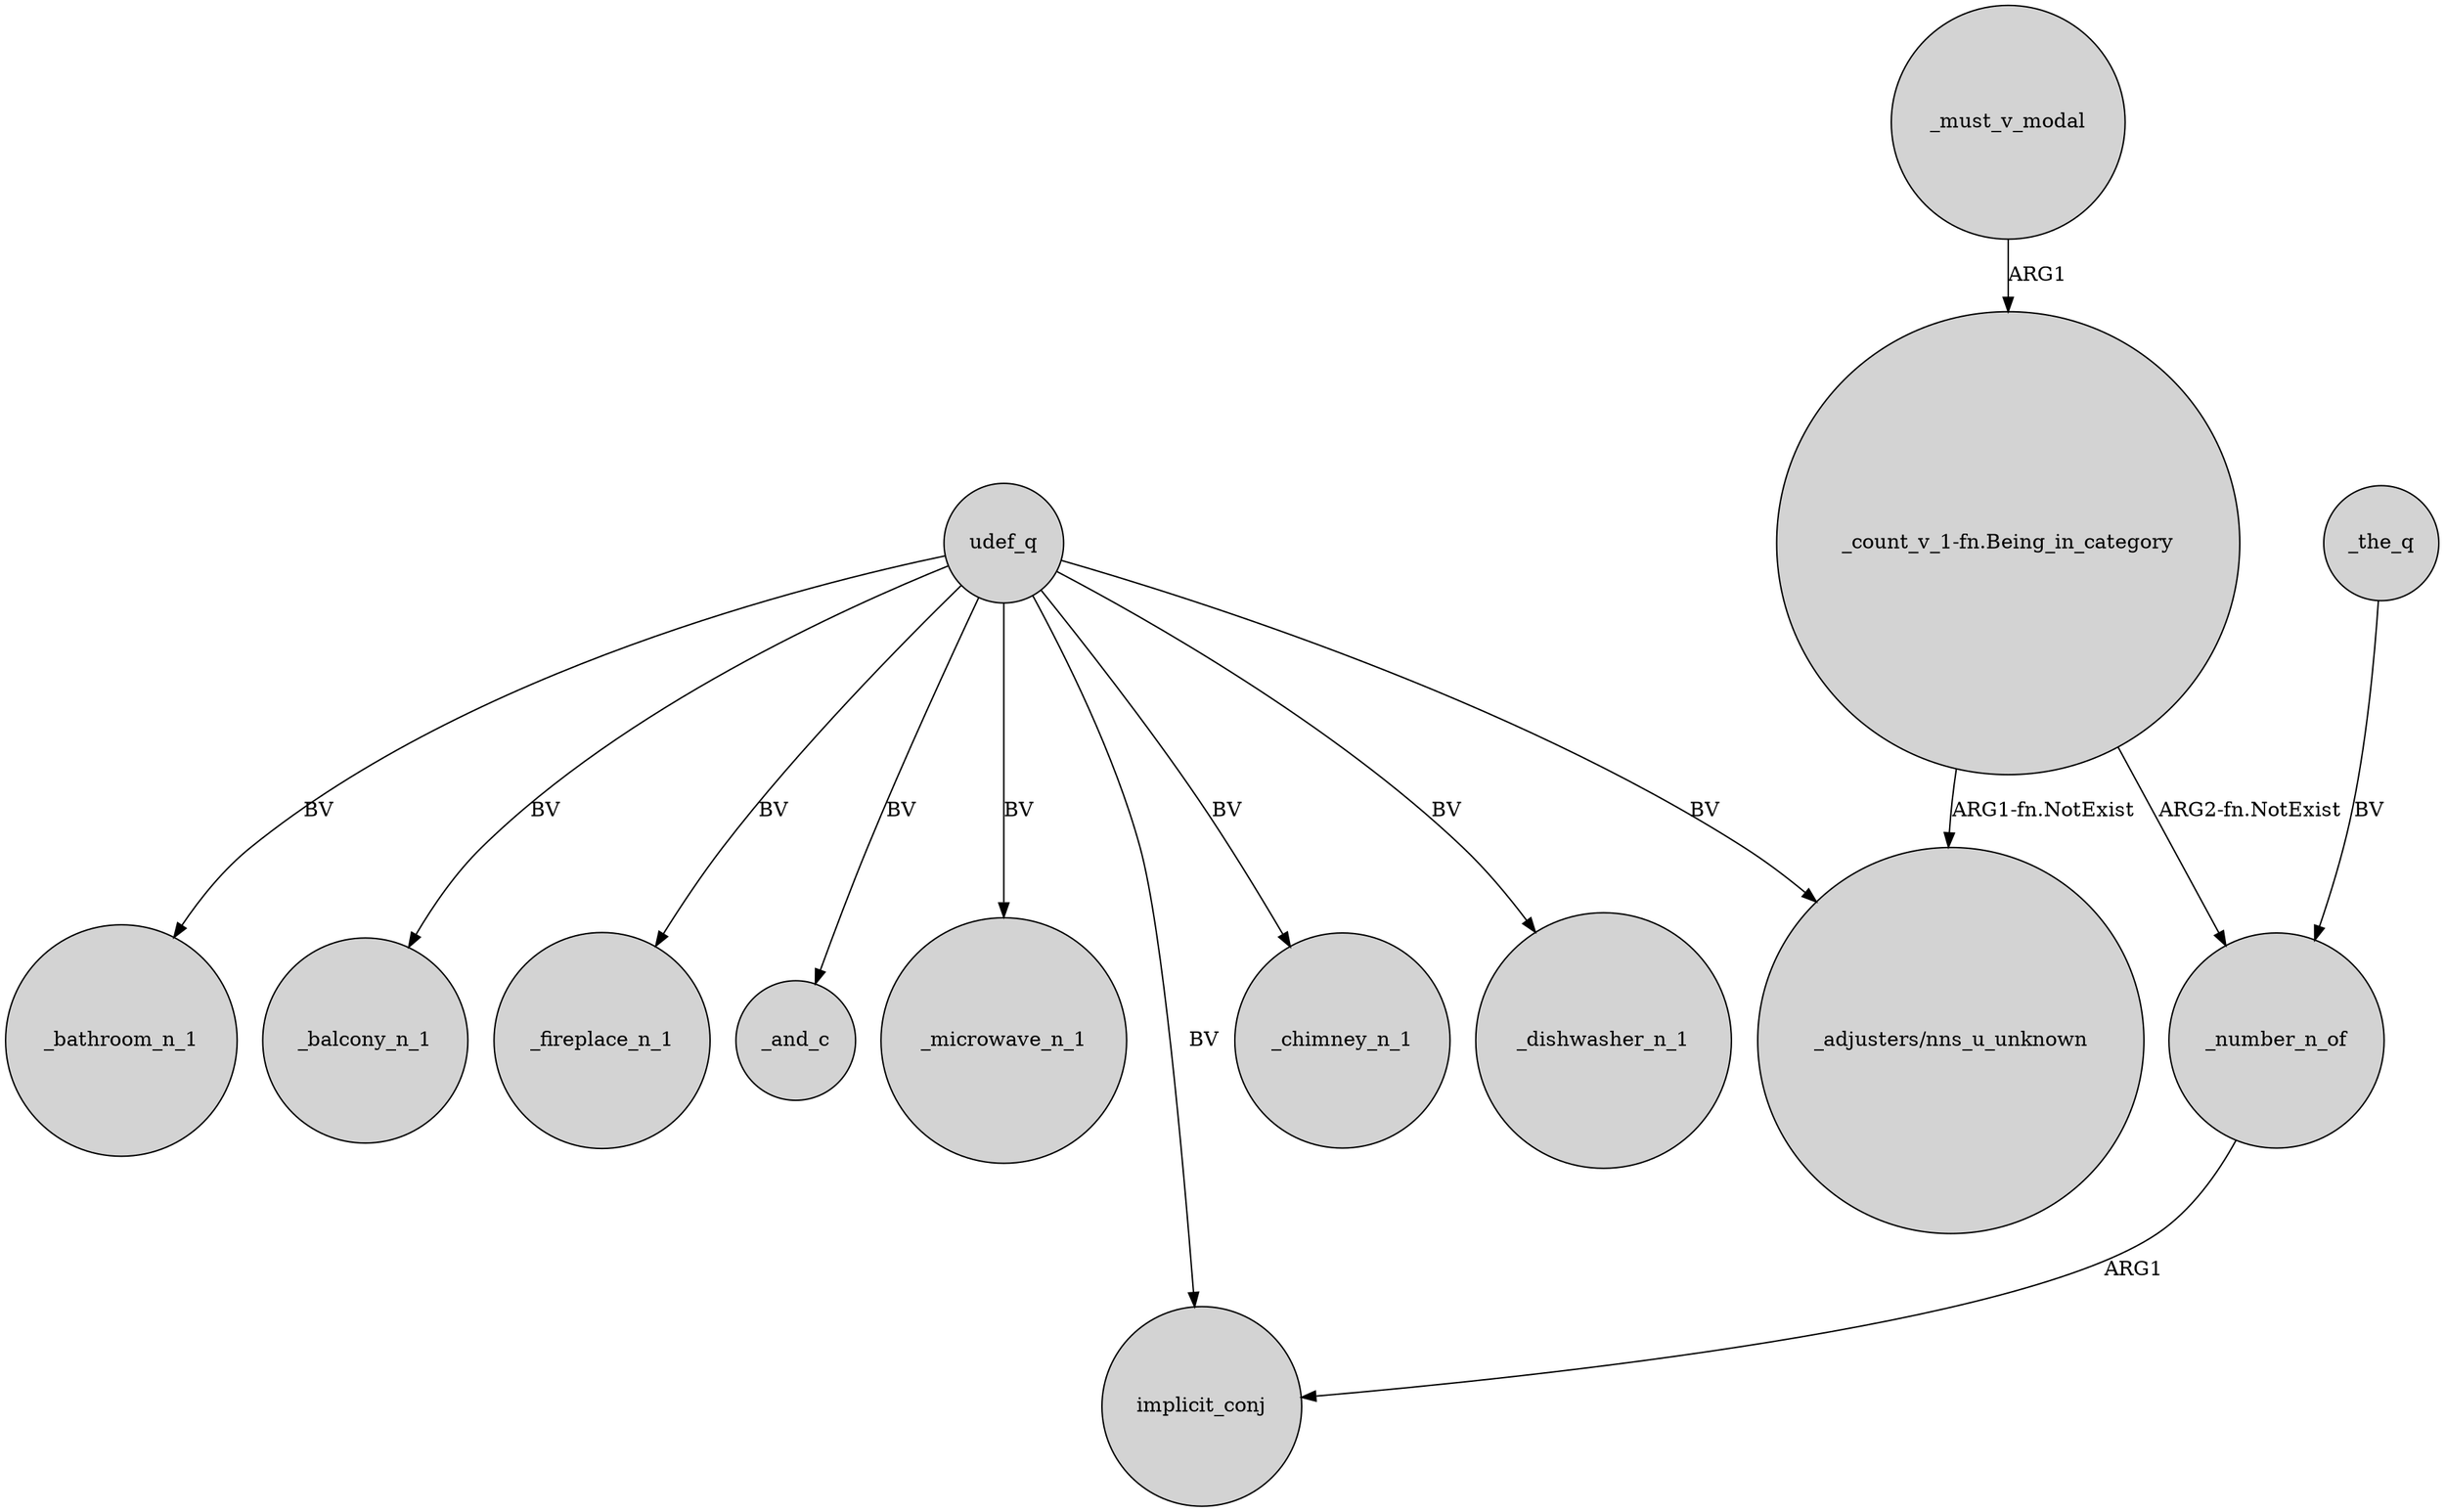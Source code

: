 digraph {
	node [shape=circle style=filled]
	_number_n_of -> implicit_conj [label=ARG1]
	udef_q -> _chimney_n_1 [label=BV]
	udef_q -> _dishwasher_n_1 [label=BV]
	_the_q -> _number_n_of [label=BV]
	"_count_v_1-fn.Being_in_category" -> "_adjusters/nns_u_unknown" [label="ARG1-fn.NotExist"]
	_must_v_modal -> "_count_v_1-fn.Being_in_category" [label=ARG1]
	udef_q -> _bathroom_n_1 [label=BV]
	udef_q -> _balcony_n_1 [label=BV]
	udef_q -> implicit_conj [label=BV]
	udef_q -> _fireplace_n_1 [label=BV]
	udef_q -> _and_c [label=BV]
	udef_q -> "_adjusters/nns_u_unknown" [label=BV]
	udef_q -> _microwave_n_1 [label=BV]
	"_count_v_1-fn.Being_in_category" -> _number_n_of [label="ARG2-fn.NotExist"]
}
